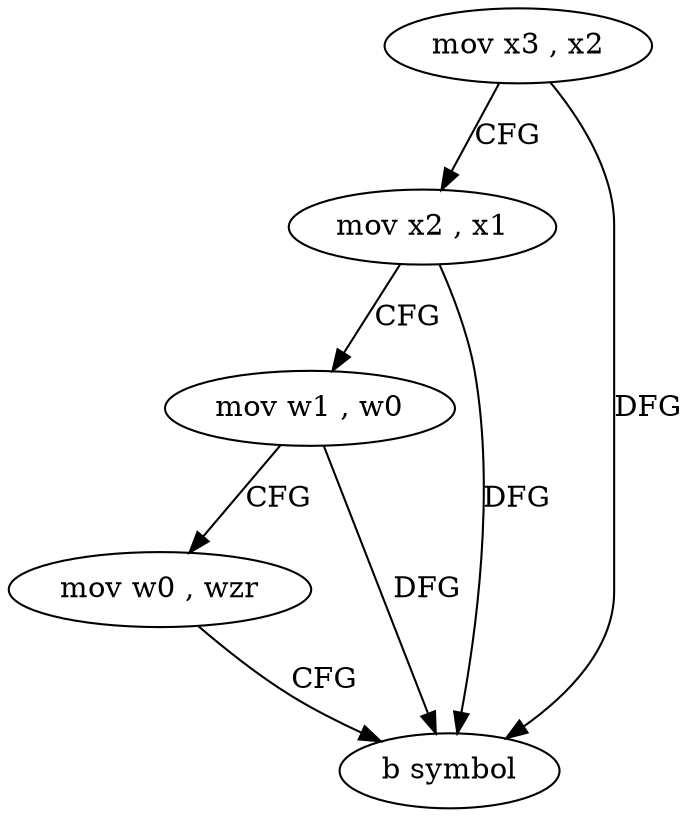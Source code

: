 digraph "func" {
"4211136" [label = "mov x3 , x2" ]
"4211140" [label = "mov x2 , x1" ]
"4211144" [label = "mov w1 , w0" ]
"4211148" [label = "mov w0 , wzr" ]
"4211152" [label = "b symbol" ]
"4211136" -> "4211140" [ label = "CFG" ]
"4211136" -> "4211152" [ label = "DFG" ]
"4211140" -> "4211144" [ label = "CFG" ]
"4211140" -> "4211152" [ label = "DFG" ]
"4211144" -> "4211148" [ label = "CFG" ]
"4211144" -> "4211152" [ label = "DFG" ]
"4211148" -> "4211152" [ label = "CFG" ]
}
